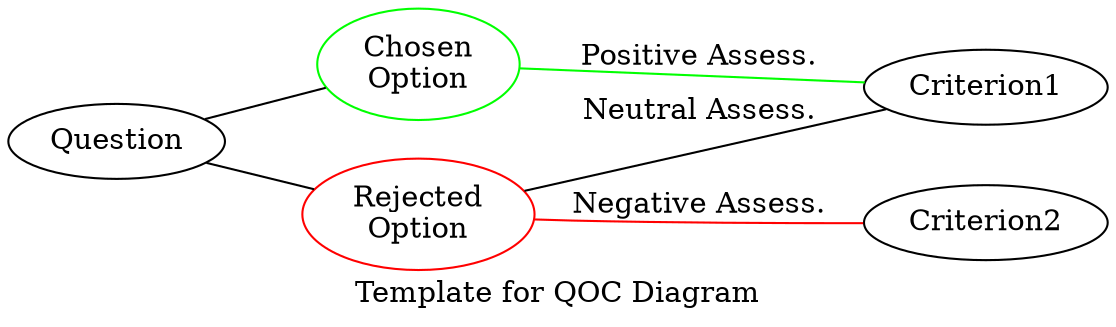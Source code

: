 graph G {
	label="Template for QOC Diagram"
	rankdir=LR;

	Question;
	Option1 [label="Chosen\nOption" color=green];
	Option2 [label="Rejected\nOption" color=red];
	Criterion1;
	Criterion2;

	{rank=min Question}
	{rank=same Option1, Option2}
	{rank=same Criterion1, Criterion2}

	Question--{Option1, Option2};
	Option1--Criterion1 [label="Positive Assess." color=green];
	Option2--Criterion1 [label="Neutral Assess."]
	Option2--Criterion2 [color=red label="Negative Assess."];
}
